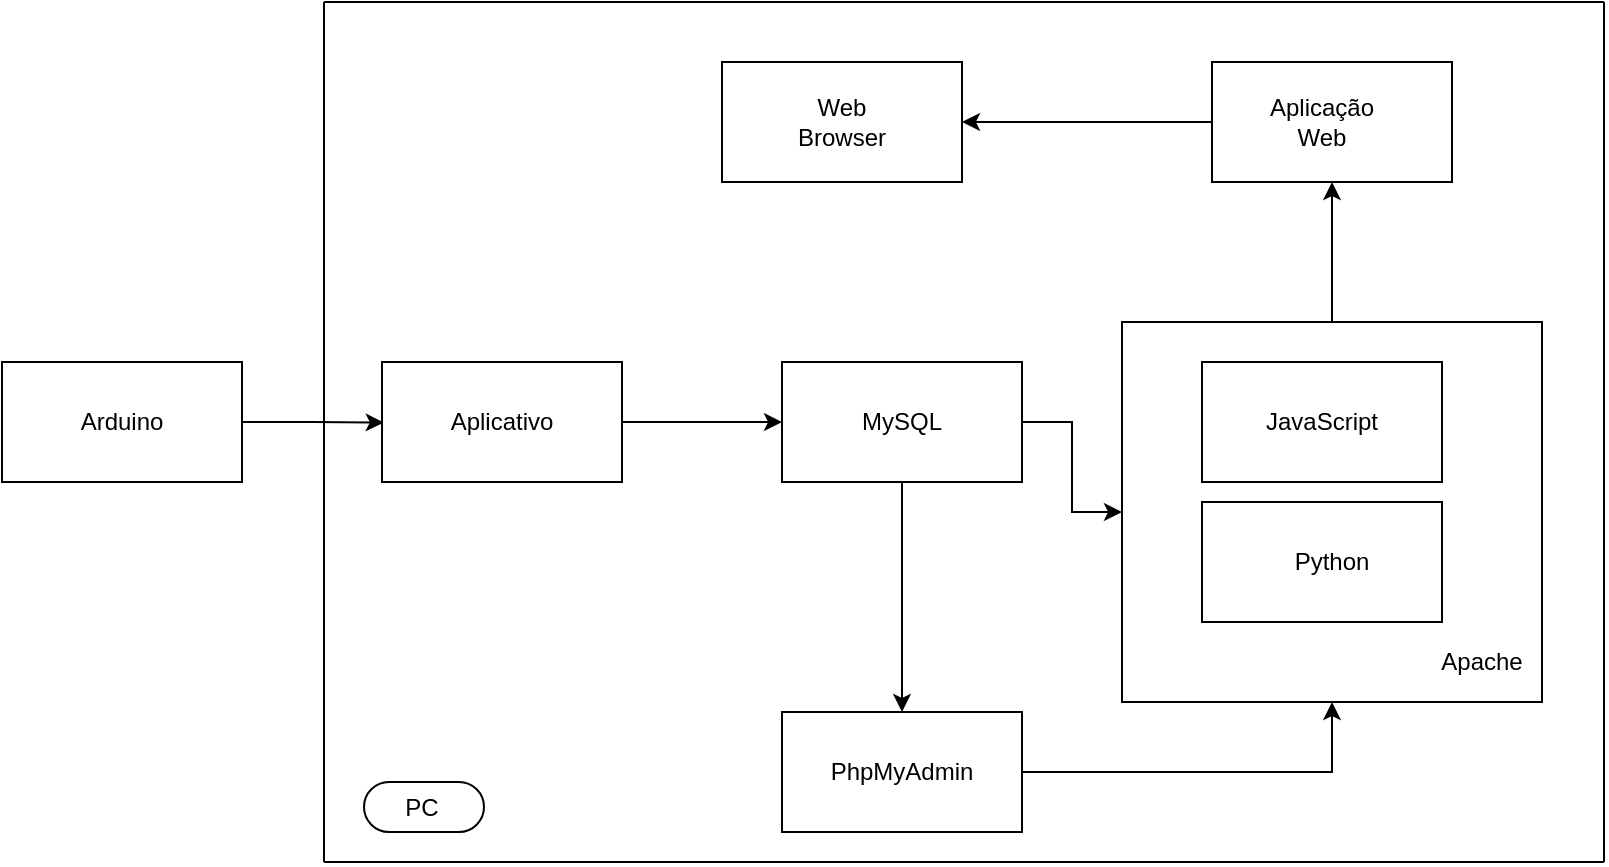 <mxfile version="13.3.5"><diagram id="4kNOWPCBCwrc1BNccpq6" name="Page-1"><mxGraphModel dx="1422" dy="801" grid="1" gridSize="10" guides="1" tooltips="1" connect="1" arrows="1" fold="1" page="1" pageScale="1" pageWidth="827" pageHeight="1169" math="0" shadow="0"><root><mxCell id="0"/><mxCell id="1" parent="0"/><mxCell id="pzHZ9MojL5MsUaroMNKH-27" style="edgeStyle=orthogonalEdgeStyle;rounded=0;orthogonalLoop=1;jettySize=auto;html=1;exitX=1;exitY=0.5;exitDx=0;exitDy=0;entryX=0.049;entryY=0.455;entryDx=0;entryDy=0;entryPerimeter=0;" edge="1" parent="1" source="pzHZ9MojL5MsUaroMNKH-1"><mxGeometry relative="1" as="geometry"><mxPoint x="209.87" y="410.25" as="targetPoint"/></mxGeometry></mxCell><mxCell id="pzHZ9MojL5MsUaroMNKH-1" value="" style="rounded=0;whiteSpace=wrap;html=1;" vertex="1" parent="1"><mxGeometry x="19" y="380" width="120" height="60" as="geometry"/></mxCell><mxCell id="pzHZ9MojL5MsUaroMNKH-2" value="Arduino" style="text;html=1;strokeColor=none;fillColor=none;align=center;verticalAlign=middle;whiteSpace=wrap;rounded=0;" vertex="1" parent="1"><mxGeometry x="59" y="400" width="40" height="20" as="geometry"/></mxCell><mxCell id="pzHZ9MojL5MsUaroMNKH-28" style="edgeStyle=orthogonalEdgeStyle;rounded=0;orthogonalLoop=1;jettySize=auto;html=1;exitX=1;exitY=0.5;exitDx=0;exitDy=0;entryX=0;entryY=0.5;entryDx=0;entryDy=0;" edge="1" parent="1" source="pzHZ9MojL5MsUaroMNKH-3" target="pzHZ9MojL5MsUaroMNKH-6"><mxGeometry relative="1" as="geometry"/></mxCell><mxCell id="pzHZ9MojL5MsUaroMNKH-3" value="" style="rounded=0;whiteSpace=wrap;html=1;" vertex="1" parent="1"><mxGeometry x="209" y="380" width="120" height="60" as="geometry"/></mxCell><mxCell id="pzHZ9MojL5MsUaroMNKH-4" value="Aplicativo" style="text;html=1;strokeColor=none;fillColor=none;align=center;verticalAlign=middle;whiteSpace=wrap;rounded=0;" vertex="1" parent="1"><mxGeometry x="249" y="400" width="40" height="20" as="geometry"/></mxCell><mxCell id="pzHZ9MojL5MsUaroMNKH-5" style="edgeStyle=orthogonalEdgeStyle;rounded=0;orthogonalLoop=1;jettySize=auto;html=1;exitX=0.5;exitY=1;exitDx=0;exitDy=0;" edge="1" parent="1" source="pzHZ9MojL5MsUaroMNKH-4" target="pzHZ9MojL5MsUaroMNKH-4"><mxGeometry relative="1" as="geometry"/></mxCell><mxCell id="pzHZ9MojL5MsUaroMNKH-30" style="edgeStyle=orthogonalEdgeStyle;rounded=0;orthogonalLoop=1;jettySize=auto;html=1;exitX=1;exitY=0.5;exitDx=0;exitDy=0;entryX=0;entryY=0.5;entryDx=0;entryDy=0;" edge="1" parent="1" source="pzHZ9MojL5MsUaroMNKH-6" target="pzHZ9MojL5MsUaroMNKH-8"><mxGeometry relative="1" as="geometry"/></mxCell><mxCell id="pzHZ9MojL5MsUaroMNKH-32" style="edgeStyle=orthogonalEdgeStyle;rounded=0;orthogonalLoop=1;jettySize=auto;html=1;exitX=0.5;exitY=1;exitDx=0;exitDy=0;entryX=0.5;entryY=0;entryDx=0;entryDy=0;" edge="1" parent="1" source="pzHZ9MojL5MsUaroMNKH-6" target="pzHZ9MojL5MsUaroMNKH-17"><mxGeometry relative="1" as="geometry"/></mxCell><mxCell id="pzHZ9MojL5MsUaroMNKH-6" value="" style="rounded=0;whiteSpace=wrap;html=1;" vertex="1" parent="1"><mxGeometry x="409" y="380" width="120" height="60" as="geometry"/></mxCell><mxCell id="pzHZ9MojL5MsUaroMNKH-7" value="MySQL" style="text;html=1;strokeColor=none;fillColor=none;align=center;verticalAlign=middle;whiteSpace=wrap;rounded=0;" vertex="1" parent="1"><mxGeometry x="449" y="400" width="40" height="20" as="geometry"/></mxCell><mxCell id="pzHZ9MojL5MsUaroMNKH-34" style="edgeStyle=orthogonalEdgeStyle;rounded=0;orthogonalLoop=1;jettySize=auto;html=1;exitX=0.5;exitY=0;exitDx=0;exitDy=0;entryX=0.5;entryY=1;entryDx=0;entryDy=0;" edge="1" parent="1" source="pzHZ9MojL5MsUaroMNKH-8" target="pzHZ9MojL5MsUaroMNKH-15"><mxGeometry relative="1" as="geometry"/></mxCell><mxCell id="pzHZ9MojL5MsUaroMNKH-8" value="" style="rounded=0;whiteSpace=wrap;html=1;" vertex="1" parent="1"><mxGeometry x="579" y="360" width="210" height="190" as="geometry"/></mxCell><mxCell id="pzHZ9MojL5MsUaroMNKH-9" value="" style="rounded=0;whiteSpace=wrap;html=1;" vertex="1" parent="1"><mxGeometry x="619" y="380" width="120" height="60" as="geometry"/></mxCell><mxCell id="pzHZ9MojL5MsUaroMNKH-10" value="JavaScript" style="text;html=1;strokeColor=none;fillColor=none;align=center;verticalAlign=middle;whiteSpace=wrap;rounded=0;" vertex="1" parent="1"><mxGeometry x="659" y="400" width="40" height="20" as="geometry"/></mxCell><mxCell id="pzHZ9MojL5MsUaroMNKH-11" value="Apache" style="text;html=1;strokeColor=none;fillColor=none;align=center;verticalAlign=middle;whiteSpace=wrap;rounded=0;" vertex="1" parent="1"><mxGeometry x="739" y="520" width="40" height="20" as="geometry"/></mxCell><mxCell id="pzHZ9MojL5MsUaroMNKH-12" value="" style="rounded=0;whiteSpace=wrap;html=1;" vertex="1" parent="1"><mxGeometry x="619" y="450" width="120" height="60" as="geometry"/></mxCell><mxCell id="pzHZ9MojL5MsUaroMNKH-14" value="Python" style="text;html=1;strokeColor=none;fillColor=none;align=center;verticalAlign=middle;whiteSpace=wrap;rounded=0;" vertex="1" parent="1"><mxGeometry x="664" y="470" width="40" height="20" as="geometry"/></mxCell><mxCell id="pzHZ9MojL5MsUaroMNKH-33" style="edgeStyle=orthogonalEdgeStyle;rounded=0;orthogonalLoop=1;jettySize=auto;html=1;exitX=0;exitY=0.5;exitDx=0;exitDy=0;entryX=1;entryY=0.5;entryDx=0;entryDy=0;" edge="1" parent="1" source="pzHZ9MojL5MsUaroMNKH-15" target="pzHZ9MojL5MsUaroMNKH-22"><mxGeometry relative="1" as="geometry"/></mxCell><mxCell id="pzHZ9MojL5MsUaroMNKH-15" value="" style="rounded=0;whiteSpace=wrap;html=1;" vertex="1" parent="1"><mxGeometry x="624" y="230" width="120" height="60" as="geometry"/></mxCell><mxCell id="pzHZ9MojL5MsUaroMNKH-16" value="Aplicação Web" style="text;html=1;strokeColor=none;fillColor=none;align=center;verticalAlign=middle;whiteSpace=wrap;rounded=0;" vertex="1" parent="1"><mxGeometry x="659" y="250" width="40" height="20" as="geometry"/></mxCell><mxCell id="pzHZ9MojL5MsUaroMNKH-35" style="edgeStyle=orthogonalEdgeStyle;rounded=0;orthogonalLoop=1;jettySize=auto;html=1;exitX=1;exitY=0.5;exitDx=0;exitDy=0;entryX=0.5;entryY=1;entryDx=0;entryDy=0;" edge="1" parent="1" source="pzHZ9MojL5MsUaroMNKH-17" target="pzHZ9MojL5MsUaroMNKH-8"><mxGeometry relative="1" as="geometry"/></mxCell><mxCell id="pzHZ9MojL5MsUaroMNKH-17" value="" style="rounded=0;whiteSpace=wrap;html=1;" vertex="1" parent="1"><mxGeometry x="409" y="555" width="120" height="60" as="geometry"/></mxCell><mxCell id="pzHZ9MojL5MsUaroMNKH-18" value="PhpMyAdmin" style="text;html=1;strokeColor=none;fillColor=none;align=center;verticalAlign=middle;whiteSpace=wrap;rounded=0;" vertex="1" parent="1"><mxGeometry x="449" y="575" width="40" height="20" as="geometry"/></mxCell><mxCell id="pzHZ9MojL5MsUaroMNKH-22" value="" style="rounded=0;whiteSpace=wrap;html=1;" vertex="1" parent="1"><mxGeometry x="379" y="230" width="120" height="60" as="geometry"/></mxCell><mxCell id="pzHZ9MojL5MsUaroMNKH-23" value="Web Browser" style="text;html=1;strokeColor=none;fillColor=none;align=center;verticalAlign=middle;whiteSpace=wrap;rounded=0;" vertex="1" parent="1"><mxGeometry x="419" y="250" width="40" height="20" as="geometry"/></mxCell><mxCell id="pzHZ9MojL5MsUaroMNKH-36" value="" style="endArrow=none;html=1;" edge="1" parent="1"><mxGeometry width="50" height="50" relative="1" as="geometry"><mxPoint x="180" y="630" as="sourcePoint"/><mxPoint x="180" y="200" as="targetPoint"/></mxGeometry></mxCell><mxCell id="pzHZ9MojL5MsUaroMNKH-37" value="" style="endArrow=none;html=1;" edge="1" parent="1"><mxGeometry width="50" height="50" relative="1" as="geometry"><mxPoint x="180" y="630" as="sourcePoint"/><mxPoint x="820" y="630" as="targetPoint"/></mxGeometry></mxCell><mxCell id="pzHZ9MojL5MsUaroMNKH-38" value="" style="endArrow=none;html=1;" edge="1" parent="1"><mxGeometry width="50" height="50" relative="1" as="geometry"><mxPoint x="820" y="200" as="sourcePoint"/><mxPoint x="820" y="630" as="targetPoint"/></mxGeometry></mxCell><mxCell id="pzHZ9MojL5MsUaroMNKH-39" value="" style="endArrow=none;html=1;" edge="1" parent="1"><mxGeometry width="50" height="50" relative="1" as="geometry"><mxPoint x="820" y="200" as="sourcePoint"/><mxPoint x="180" y="200" as="targetPoint"/></mxGeometry></mxCell><mxCell id="pzHZ9MojL5MsUaroMNKH-41" value="" style="rounded=1;whiteSpace=wrap;html=1;shadow=0;fillColor=none;arcSize=50;" vertex="1" parent="1"><mxGeometry x="200" y="590" width="60" height="25" as="geometry"/></mxCell><mxCell id="pzHZ9MojL5MsUaroMNKH-42" value="PC" style="text;html=1;strokeColor=none;fillColor=none;align=center;verticalAlign=middle;whiteSpace=wrap;rounded=0;shadow=0;" vertex="1" parent="1"><mxGeometry x="209" y="593" width="40" height="20" as="geometry"/></mxCell></root></mxGraphModel></diagram></mxfile>